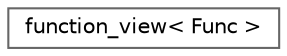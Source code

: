 digraph "Graphical Class Hierarchy"
{
 // LATEX_PDF_SIZE
  bgcolor="transparent";
  edge [fontname=Helvetica,fontsize=10,labelfontname=Helvetica,labelfontsize=10];
  node [fontname=Helvetica,fontsize=10,shape=box,height=0.2,width=0.4];
  rankdir="LR";
  Node0 [id="Node000000",label="function_view\< Func \>",height=0.2,width=0.4,color="grey40", fillcolor="white", style="filled",URL="$classfunction__view.html",tooltip=" "];
}
